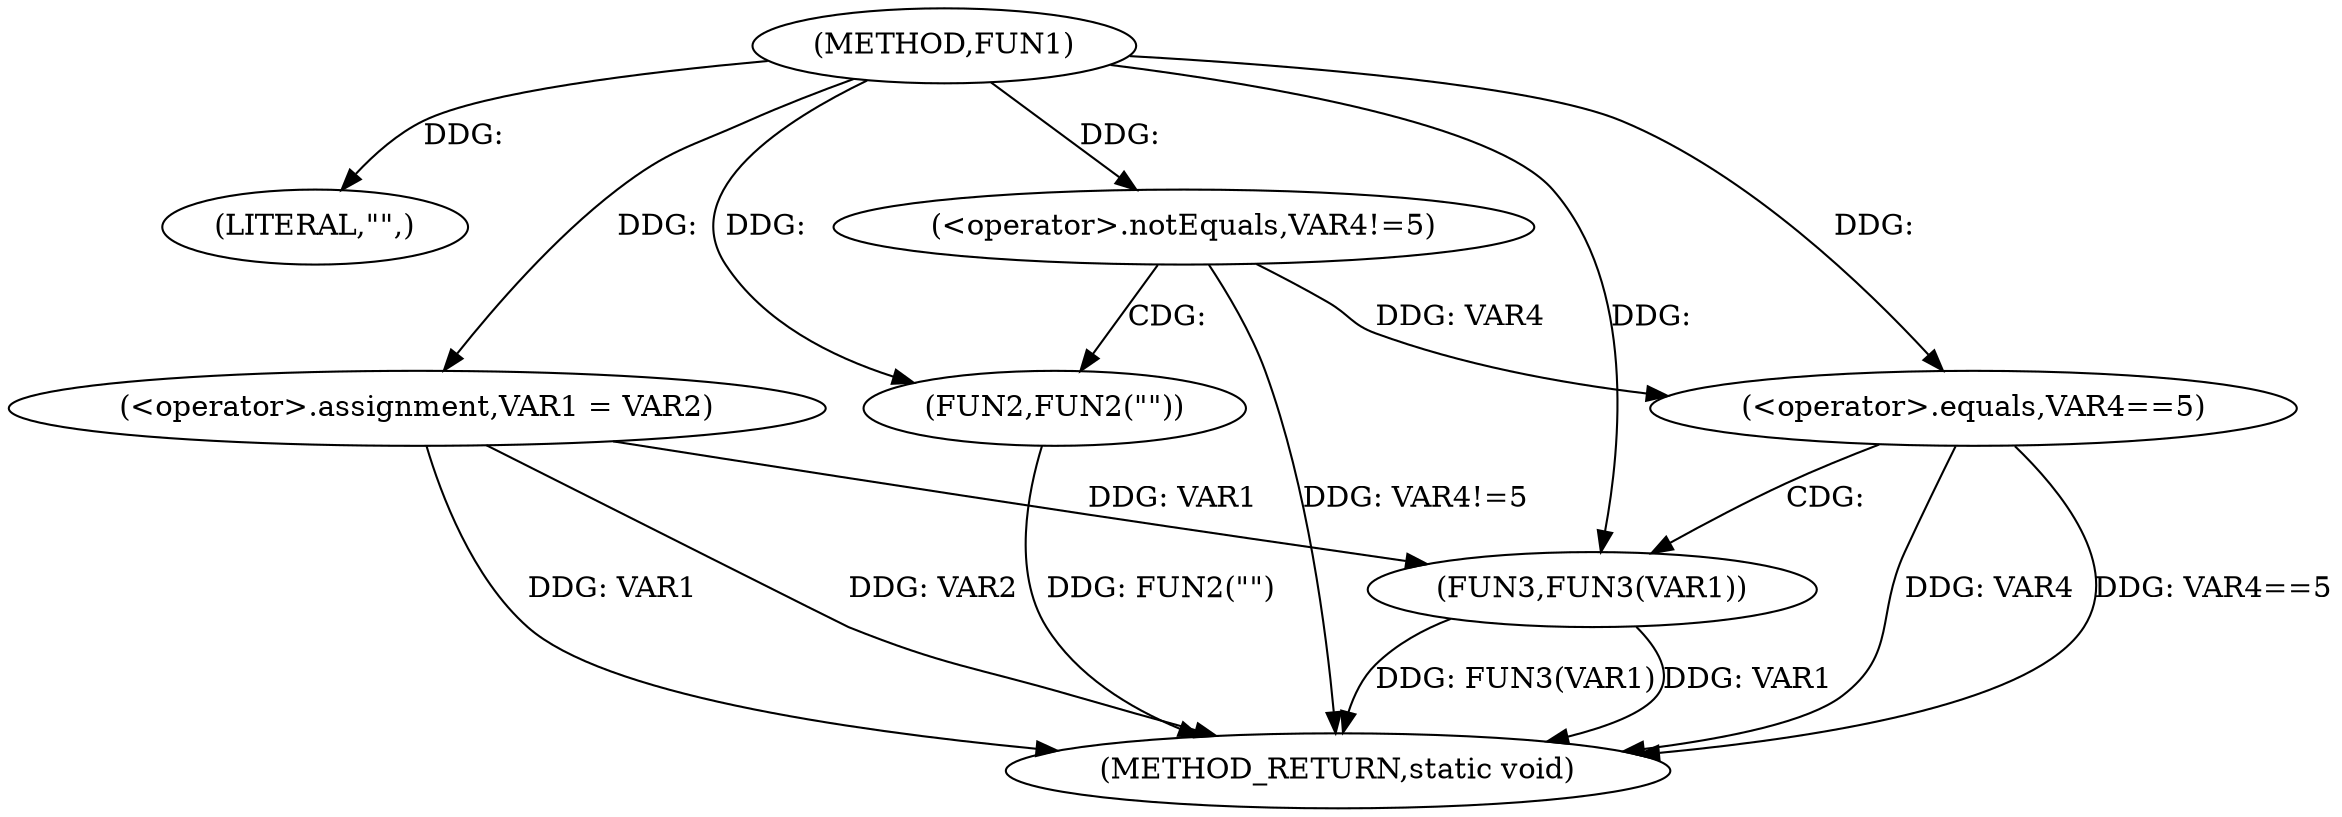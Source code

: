 digraph FUN1 {  
"1000100" [label = "(METHOD,FUN1)" ]
"1000123" [label = "(METHOD_RETURN,static void)" ]
"1000103" [label = "(LITERAL,\"\",)" ]
"1000104" [label = "(<operator>.assignment,VAR1 = VAR2)" ]
"1000108" [label = "(<operator>.notEquals,VAR4!=5)" ]
"1000112" [label = "(FUN2,FUN2(\"\"))" ]
"1000117" [label = "(<operator>.equals,VAR4==5)" ]
"1000121" [label = "(FUN3,FUN3(VAR1))" ]
  "1000117" -> "1000123"  [ label = "DDG: VAR4==5"] 
  "1000108" -> "1000123"  [ label = "DDG: VAR4!=5"] 
  "1000104" -> "1000123"  [ label = "DDG: VAR1"] 
  "1000121" -> "1000123"  [ label = "DDG: FUN3(VAR1)"] 
  "1000117" -> "1000123"  [ label = "DDG: VAR4"] 
  "1000112" -> "1000123"  [ label = "DDG: FUN2(\"\")"] 
  "1000121" -> "1000123"  [ label = "DDG: VAR1"] 
  "1000104" -> "1000123"  [ label = "DDG: VAR2"] 
  "1000100" -> "1000103"  [ label = "DDG: "] 
  "1000100" -> "1000104"  [ label = "DDG: "] 
  "1000100" -> "1000108"  [ label = "DDG: "] 
  "1000100" -> "1000112"  [ label = "DDG: "] 
  "1000108" -> "1000117"  [ label = "DDG: VAR4"] 
  "1000100" -> "1000117"  [ label = "DDG: "] 
  "1000104" -> "1000121"  [ label = "DDG: VAR1"] 
  "1000100" -> "1000121"  [ label = "DDG: "] 
  "1000108" -> "1000112"  [ label = "CDG: "] 
  "1000117" -> "1000121"  [ label = "CDG: "] 
}
